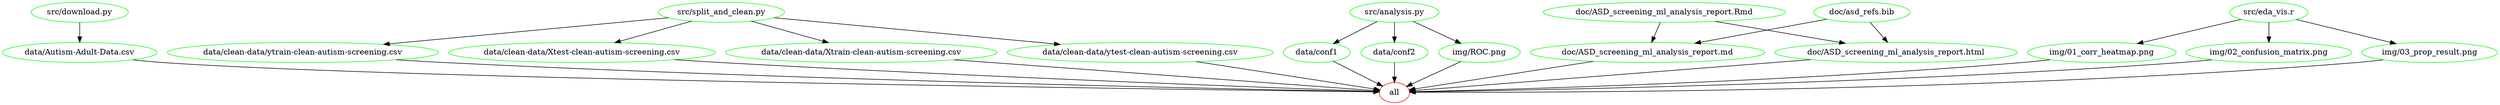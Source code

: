 digraph G {
n2[label="all", color="red"];
n3[label="data/Autism-Adult-Data.csv", color="green"];
n5[label="data/clean-data/Xtest-clean-autism-screening.csv", color="green"];
n7[label="data/clean-data/Xtrain-clean-autism-screening.csv", color="green"];
n8[label="data/clean-data/ytest-clean-autism-screening.csv", color="green"];
n9[label="data/clean-data/ytrain-clean-autism-screening.csv", color="green"];
n16[label="data/conf1", color="green"];
n17[label="data/conf2", color="green"];
n19[label="doc/ASD_screening_ml_analysis_report.Rmd", color="green"];
n18[label="doc/ASD_screening_ml_analysis_report.html", color="green"];
n21[label="doc/ASD_screening_ml_analysis_report.md", color="green"];
n20[label="doc/asd_refs.bib", color="green"];
n10[label="img/01_corr_heatmap.png", color="green"];
n12[label="img/02_confusion_matrix.png", color="green"];
n13[label="img/03_prop_result.png", color="green"];
n14[label="img/ROC.png", color="green"];
n15[label="src/analysis.py", color="green"];
n4[label="src/download.py", color="green"];
n11[label="src/eda_vis.r", color="green"];
n6[label="src/split_and_clean.py", color="green"];
n3 -> n2 ; 
n5 -> n2 ; 
n7 -> n2 ; 
n8 -> n2 ; 
n9 -> n2 ; 
n16 -> n2 ; 
n17 -> n2 ; 
n18 -> n2 ; 
n21 -> n2 ; 
n10 -> n2 ; 
n12 -> n2 ; 
n13 -> n2 ; 
n14 -> n2 ; 
n4 -> n3 ; 
n6 -> n5 ; 
n6 -> n7 ; 
n6 -> n8 ; 
n6 -> n9 ; 
n15 -> n16 ; 
n15 -> n17 ; 
n19 -> n18 ; 
n20 -> n18 ; 
n19 -> n21 ; 
n20 -> n21 ; 
n11 -> n10 ; 
n11 -> n12 ; 
n11 -> n13 ; 
n15 -> n14 ; 
}
